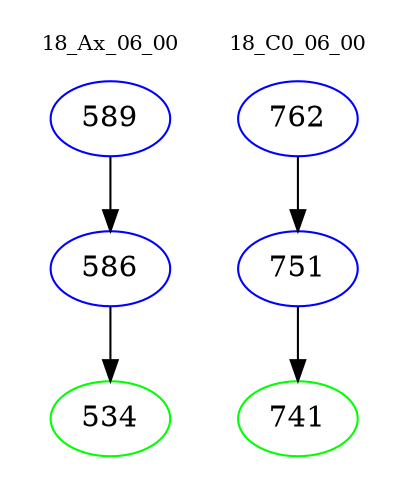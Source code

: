digraph{
subgraph cluster_0 {
color = white
label = "18_Ax_06_00";
fontsize=10;
T0_589 [label="589", color="blue"]
T0_589 -> T0_586 [color="black"]
T0_586 [label="586", color="blue"]
T0_586 -> T0_534 [color="black"]
T0_534 [label="534", color="green"]
}
subgraph cluster_1 {
color = white
label = "18_C0_06_00";
fontsize=10;
T1_762 [label="762", color="blue"]
T1_762 -> T1_751 [color="black"]
T1_751 [label="751", color="blue"]
T1_751 -> T1_741 [color="black"]
T1_741 [label="741", color="green"]
}
}
